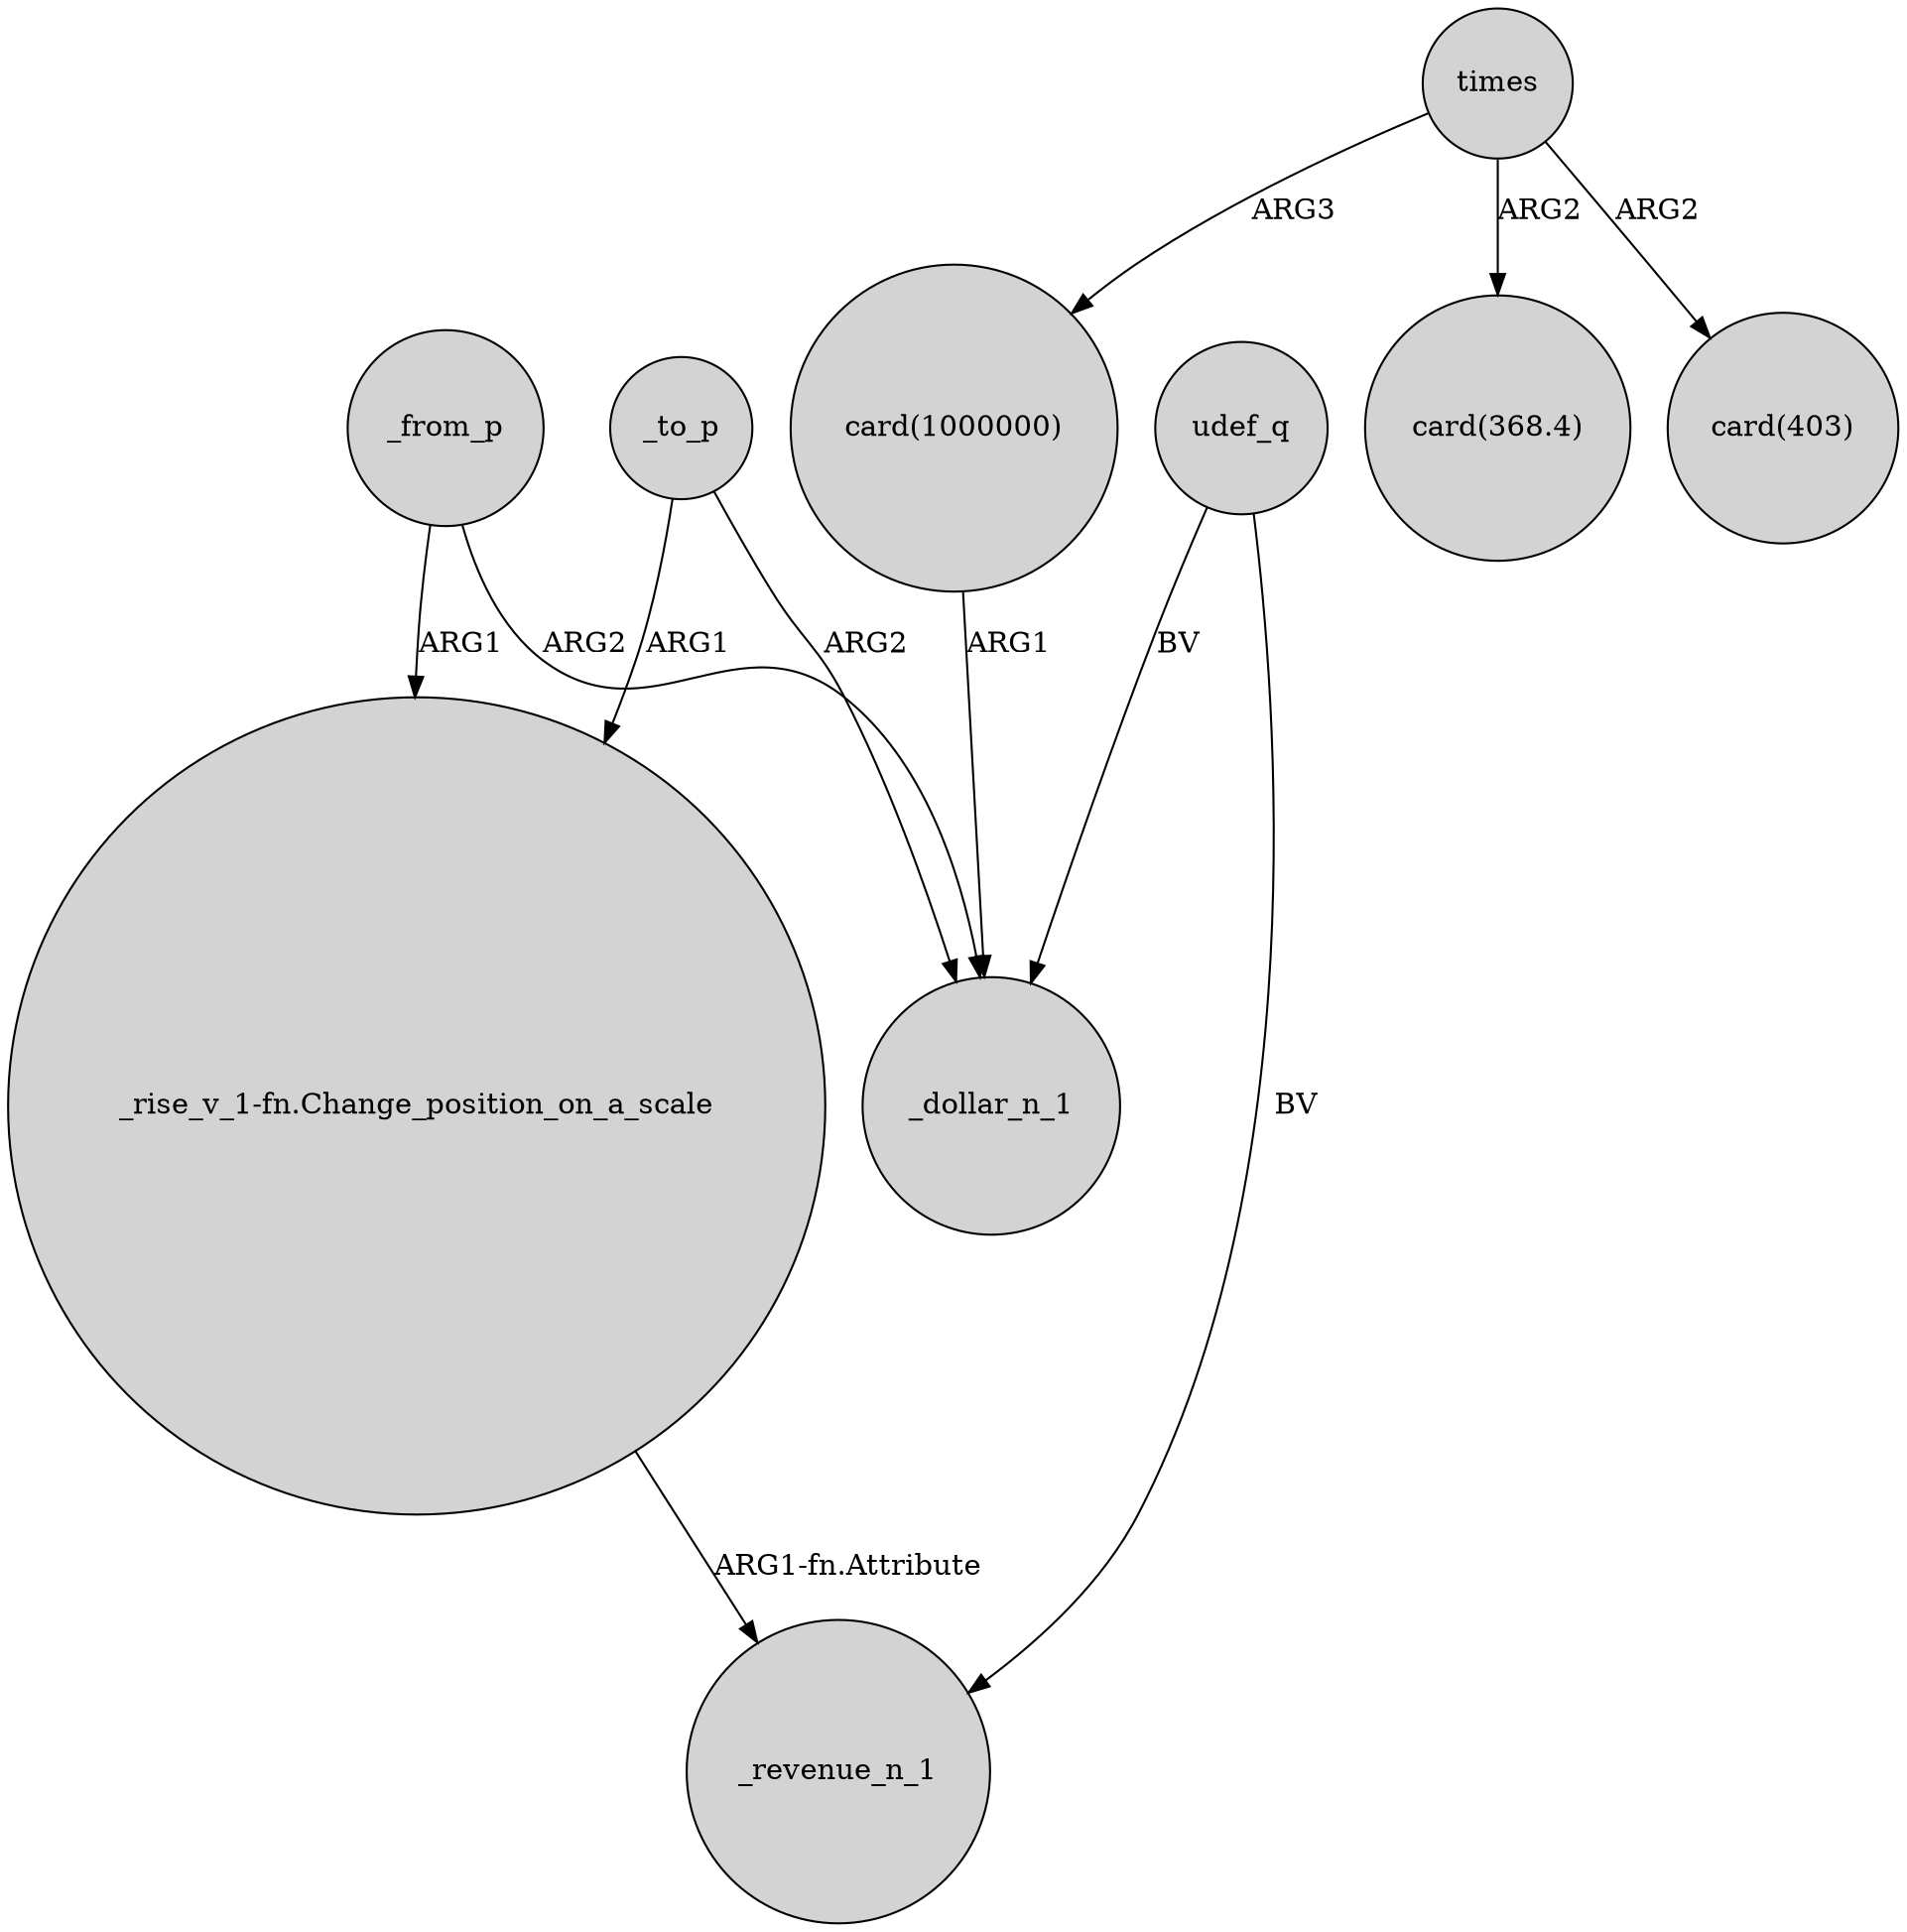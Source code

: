 digraph {
	node [shape=circle style=filled]
	times -> "card(1000000)" [label=ARG3]
	times -> "card(368.4)" [label=ARG2]
	_to_p -> "_rise_v_1-fn.Change_position_on_a_scale" [label=ARG1]
	"_rise_v_1-fn.Change_position_on_a_scale" -> _revenue_n_1 [label="ARG1-fn.Attribute"]
	_to_p -> _dollar_n_1 [label=ARG2]
	udef_q -> _dollar_n_1 [label=BV]
	"card(1000000)" -> _dollar_n_1 [label=ARG1]
	udef_q -> _revenue_n_1 [label=BV]
	_from_p -> "_rise_v_1-fn.Change_position_on_a_scale" [label=ARG1]
	times -> "card(403)" [label=ARG2]
	_from_p -> _dollar_n_1 [label=ARG2]
}
